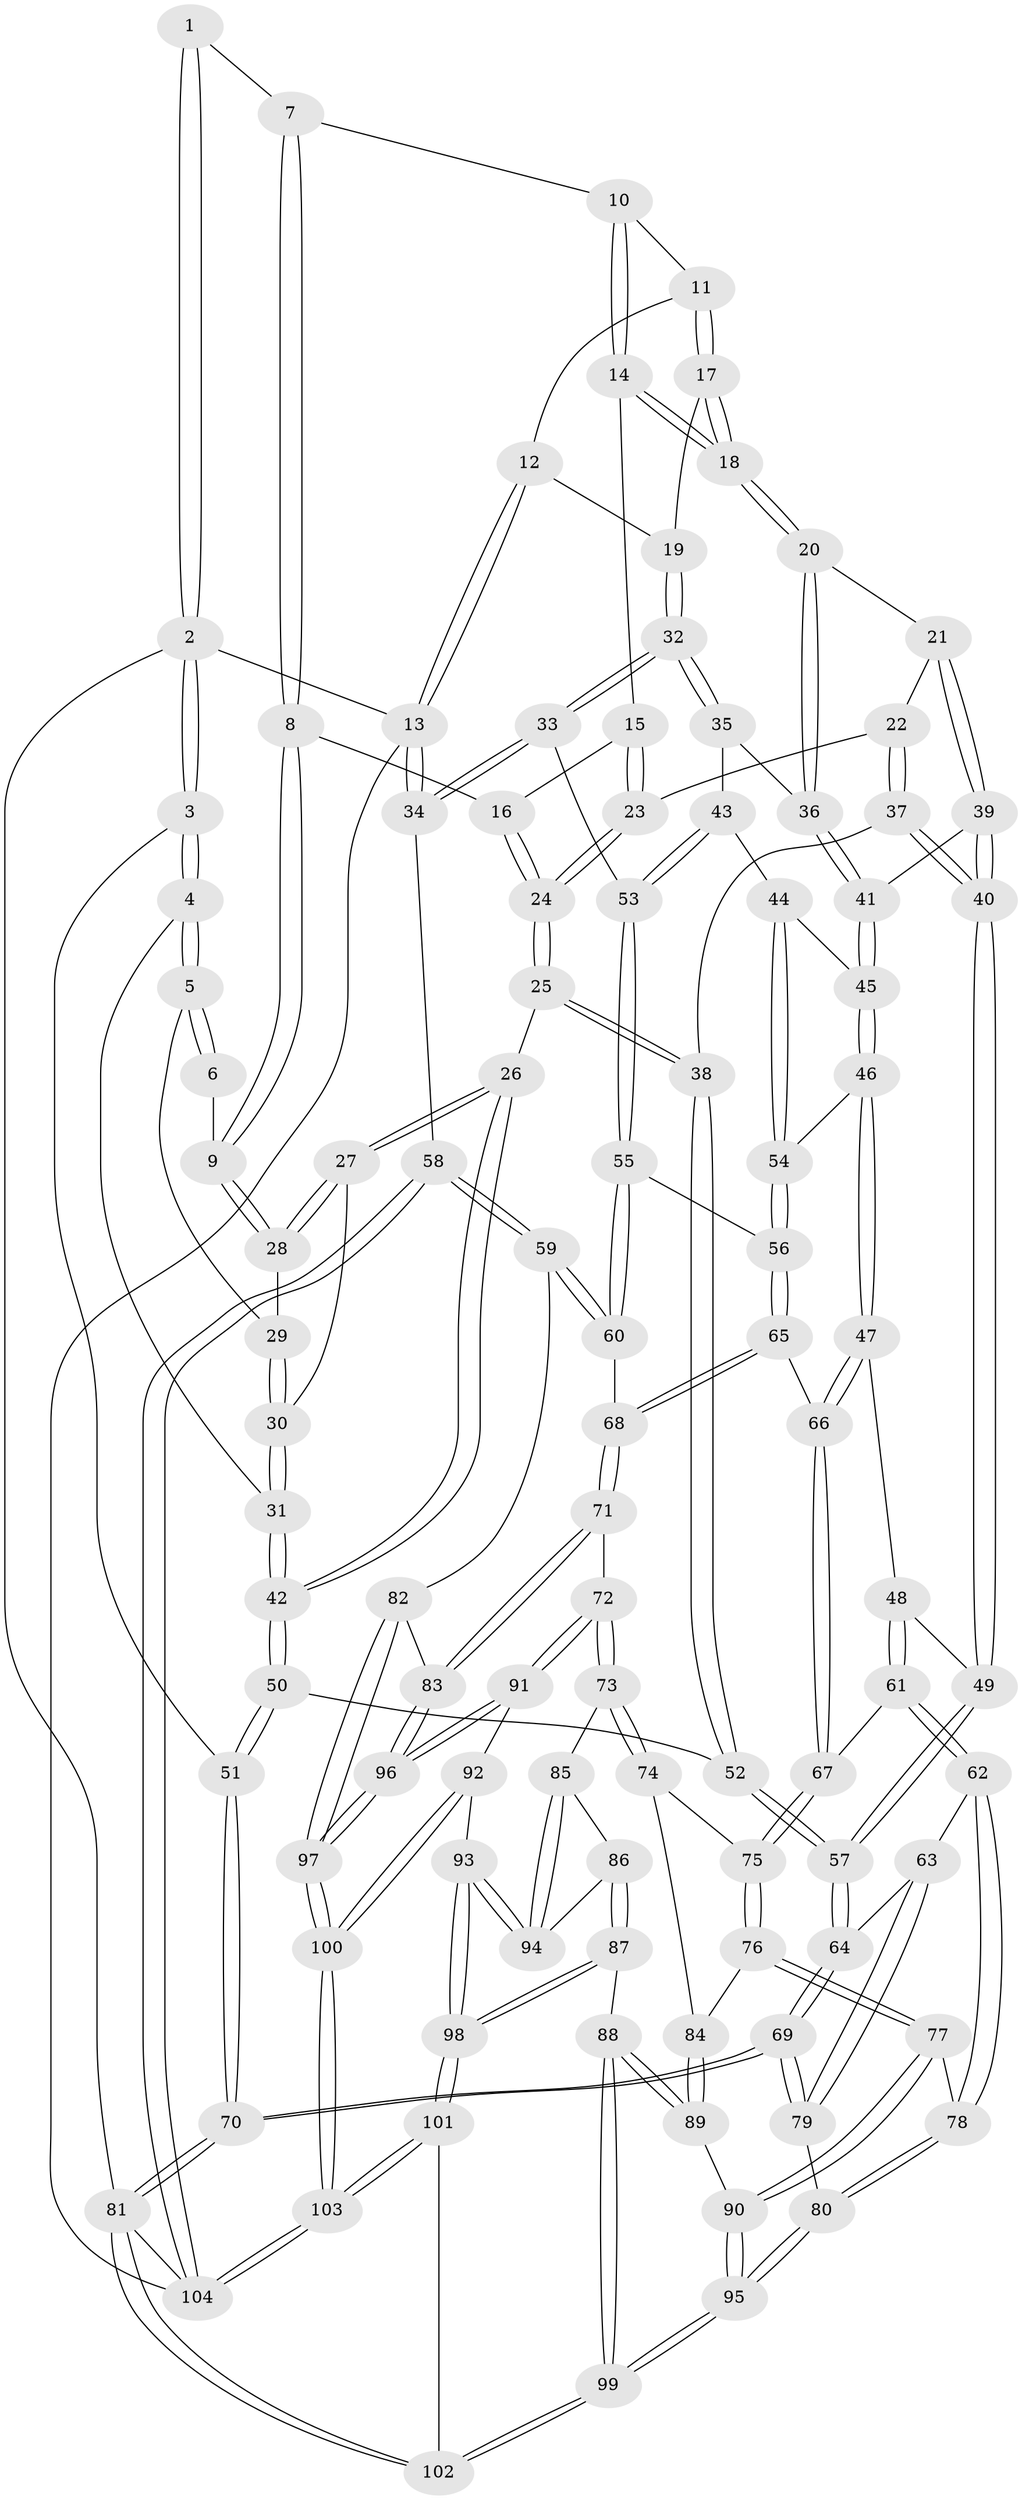 // Generated by graph-tools (version 1.1) at 2025/27/03/15/25 16:27:57]
// undirected, 104 vertices, 257 edges
graph export_dot {
graph [start="1"]
  node [color=gray90,style=filled];
  1 [pos="+0.3278254512098876+0"];
  2 [pos="+0+0"];
  3 [pos="+0+0"];
  4 [pos="+0+0.0150671945183794"];
  5 [pos="+0.09252063452030103+0.08343555708800865"];
  6 [pos="+0.21796375523568184+0.026361097380300524"];
  7 [pos="+0.3479786800477851+0"];
  8 [pos="+0.32278162933013527+0.07949930367910865"];
  9 [pos="+0.25755006100229316+0.11378898111263798"];
  10 [pos="+0.506879976980482+0"];
  11 [pos="+0.7055534818873592+0"];
  12 [pos="+0.792706007560563+0"];
  13 [pos="+1+0"];
  14 [pos="+0.4764780170844012+0.08708141902794368"];
  15 [pos="+0.4642069746550427+0.10883417245674719"];
  16 [pos="+0.36352678763646284+0.11232319604514948"];
  17 [pos="+0.7213612014763504+0.06484861301034282"];
  18 [pos="+0.7077036148992125+0.11164708312889486"];
  19 [pos="+0.9580677138534429+0.11898653918777308"];
  20 [pos="+0.7067114468425447+0.12138724664199892"];
  21 [pos="+0.5205991106662982+0.1961688534434941"];
  22 [pos="+0.502778103634736+0.19041078769001435"];
  23 [pos="+0.4903937069436751+0.17985293688352225"];
  24 [pos="+0.36346332995449543+0.23379577912706997"];
  25 [pos="+0.3333810181444779+0.2913243777455177"];
  26 [pos="+0.30648934840145897+0.28700309688795494"];
  27 [pos="+0.2622409492634907+0.2351641141792902"];
  28 [pos="+0.23894165822198823+0.1295029705163829"];
  29 [pos="+0.19019421135128176+0.1229609216155329"];
  30 [pos="+0.16054598856061153+0.23713557887086179"];
  31 [pos="+0.12617940024889826+0.2522969552905569"];
  32 [pos="+1+0.21851482518262919"];
  33 [pos="+1+0.2275838237242272"];
  34 [pos="+1+0.2208456194233758"];
  35 [pos="+0.7819604141356749+0.2625295255222846"];
  36 [pos="+0.7342504417591071+0.22379658427495247"];
  37 [pos="+0.4176468733429396+0.3554742958080208"];
  38 [pos="+0.37444241416312535+0.33486637448387313"];
  39 [pos="+0.565417651190381+0.3128531460303682"];
  40 [pos="+0.4564037011308548+0.3879858870407291"];
  41 [pos="+0.624447941822507+0.31387711153026726"];
  42 [pos="+0.1526277010784689+0.3918196712318963"];
  43 [pos="+0.790875051705216+0.3326132951346367"];
  44 [pos="+0.7199737580842142+0.4130238325493898"];
  45 [pos="+0.6399243236854041+0.38032716464692184"];
  46 [pos="+0.5865695073544885+0.5113956501580695"];
  47 [pos="+0.5834031545406233+0.5129324543377914"];
  48 [pos="+0.5052980778758833+0.4917122748402532"];
  49 [pos="+0.47369792591208454+0.4633722982515457"];
  50 [pos="+0.10082259218170318+0.49496248553777417"];
  51 [pos="+0+0.5349951661152801"];
  52 [pos="+0.22058123517539008+0.5470562407623002"];
  53 [pos="+0.8791388737328582+0.45540377097836915"];
  54 [pos="+0.7186833854225027+0.5063091001431982"];
  55 [pos="+0.8632093460009675+0.5442871951148148"];
  56 [pos="+0.7784826930710136+0.5412153071362605"];
  57 [pos="+0.26051572100645504+0.5794321362906464"];
  58 [pos="+1+0.7565960747059715"];
  59 [pos="+1+0.7358390369809226"];
  60 [pos="+0.937907889266038+0.6401748286688789"];
  61 [pos="+0.44514042643516405+0.670754652449734"];
  62 [pos="+0.31067418274107955+0.6741865741011317"];
  63 [pos="+0.3028085457796945+0.6688029319543608"];
  64 [pos="+0.2681730410533471+0.5982053820013353"];
  65 [pos="+0.6649485312108719+0.6887323988877211"];
  66 [pos="+0.6117827237188208+0.663207216622072"];
  67 [pos="+0.506724530857687+0.7135581480630355"];
  68 [pos="+0.7079165733655439+0.7533577415105701"];
  69 [pos="+0+0.9800580616639689"];
  70 [pos="+0+1"];
  71 [pos="+0.707412083143781+0.7626956761793474"];
  72 [pos="+0.6324297218797744+0.8370542136570395"];
  73 [pos="+0.6071285910767832+0.8376198012759922"];
  74 [pos="+0.5382045434933418+0.8064500984348595"];
  75 [pos="+0.5067592212017761+0.7209017565317372"];
  76 [pos="+0.4007013205001171+0.8305136467511675"];
  77 [pos="+0.3853475540441396+0.8365956418178759"];
  78 [pos="+0.35095326154976464+0.821176448394868"];
  79 [pos="+0.055301776893528144+0.9051545645309333"];
  80 [pos="+0.2578453486340142+0.9030948945730068"];
  81 [pos="+0+1"];
  82 [pos="+0.9289373664582917+0.8059829683793204"];
  83 [pos="+0.7818326137560325+0.8453622668631099"];
  84 [pos="+0.5055717477834535+0.8412621917544514"];
  85 [pos="+0.5904884781889252+0.8626581721553336"];
  86 [pos="+0.5553294897139133+0.9031865182628597"];
  87 [pos="+0.5222050510632914+0.9272929660612139"];
  88 [pos="+0.5097646282655407+0.926867054765895"];
  89 [pos="+0.4963352306141265+0.9082120766821034"];
  90 [pos="+0.411528725691769+0.8977396475922186"];
  91 [pos="+0.6542955731885647+0.9030119796492897"];
  92 [pos="+0.6147079854451327+0.9444448099089446"];
  93 [pos="+0.6032530190837111+0.9509910158580468"];
  94 [pos="+0.5897252576403531+0.9258779647368598"];
  95 [pos="+0.3747245385336294+1"];
  96 [pos="+0.7718074318687868+0.9879785990772384"];
  97 [pos="+0.7777332780075161+1"];
  98 [pos="+0.5845511465346748+0.9715355882639245"];
  99 [pos="+0.4120634687309055+1"];
  100 [pos="+0.8136597280649769+1"];
  101 [pos="+0.5933152891609816+1"];
  102 [pos="+0.41892949832899157+1"];
  103 [pos="+0.8635092419249435+1"];
  104 [pos="+1+1"];
  1 -- 2;
  1 -- 2;
  1 -- 7;
  2 -- 3;
  2 -- 3;
  2 -- 13;
  2 -- 81;
  3 -- 4;
  3 -- 4;
  3 -- 51;
  4 -- 5;
  4 -- 5;
  4 -- 31;
  5 -- 6;
  5 -- 6;
  5 -- 29;
  6 -- 9;
  7 -- 8;
  7 -- 8;
  7 -- 10;
  8 -- 9;
  8 -- 9;
  8 -- 16;
  9 -- 28;
  9 -- 28;
  10 -- 11;
  10 -- 14;
  10 -- 14;
  11 -- 12;
  11 -- 17;
  11 -- 17;
  12 -- 13;
  12 -- 13;
  12 -- 19;
  13 -- 34;
  13 -- 34;
  13 -- 104;
  14 -- 15;
  14 -- 18;
  14 -- 18;
  15 -- 16;
  15 -- 23;
  15 -- 23;
  16 -- 24;
  16 -- 24;
  17 -- 18;
  17 -- 18;
  17 -- 19;
  18 -- 20;
  18 -- 20;
  19 -- 32;
  19 -- 32;
  20 -- 21;
  20 -- 36;
  20 -- 36;
  21 -- 22;
  21 -- 39;
  21 -- 39;
  22 -- 23;
  22 -- 37;
  22 -- 37;
  23 -- 24;
  23 -- 24;
  24 -- 25;
  24 -- 25;
  25 -- 26;
  25 -- 38;
  25 -- 38;
  26 -- 27;
  26 -- 27;
  26 -- 42;
  26 -- 42;
  27 -- 28;
  27 -- 28;
  27 -- 30;
  28 -- 29;
  29 -- 30;
  29 -- 30;
  30 -- 31;
  30 -- 31;
  31 -- 42;
  31 -- 42;
  32 -- 33;
  32 -- 33;
  32 -- 35;
  32 -- 35;
  33 -- 34;
  33 -- 34;
  33 -- 53;
  34 -- 58;
  35 -- 36;
  35 -- 43;
  36 -- 41;
  36 -- 41;
  37 -- 38;
  37 -- 40;
  37 -- 40;
  38 -- 52;
  38 -- 52;
  39 -- 40;
  39 -- 40;
  39 -- 41;
  40 -- 49;
  40 -- 49;
  41 -- 45;
  41 -- 45;
  42 -- 50;
  42 -- 50;
  43 -- 44;
  43 -- 53;
  43 -- 53;
  44 -- 45;
  44 -- 54;
  44 -- 54;
  45 -- 46;
  45 -- 46;
  46 -- 47;
  46 -- 47;
  46 -- 54;
  47 -- 48;
  47 -- 66;
  47 -- 66;
  48 -- 49;
  48 -- 61;
  48 -- 61;
  49 -- 57;
  49 -- 57;
  50 -- 51;
  50 -- 51;
  50 -- 52;
  51 -- 70;
  51 -- 70;
  52 -- 57;
  52 -- 57;
  53 -- 55;
  53 -- 55;
  54 -- 56;
  54 -- 56;
  55 -- 56;
  55 -- 60;
  55 -- 60;
  56 -- 65;
  56 -- 65;
  57 -- 64;
  57 -- 64;
  58 -- 59;
  58 -- 59;
  58 -- 104;
  58 -- 104;
  59 -- 60;
  59 -- 60;
  59 -- 82;
  60 -- 68;
  61 -- 62;
  61 -- 62;
  61 -- 67;
  62 -- 63;
  62 -- 78;
  62 -- 78;
  63 -- 64;
  63 -- 79;
  63 -- 79;
  64 -- 69;
  64 -- 69;
  65 -- 66;
  65 -- 68;
  65 -- 68;
  66 -- 67;
  66 -- 67;
  67 -- 75;
  67 -- 75;
  68 -- 71;
  68 -- 71;
  69 -- 70;
  69 -- 70;
  69 -- 79;
  69 -- 79;
  70 -- 81;
  70 -- 81;
  71 -- 72;
  71 -- 83;
  71 -- 83;
  72 -- 73;
  72 -- 73;
  72 -- 91;
  72 -- 91;
  73 -- 74;
  73 -- 74;
  73 -- 85;
  74 -- 75;
  74 -- 84;
  75 -- 76;
  75 -- 76;
  76 -- 77;
  76 -- 77;
  76 -- 84;
  77 -- 78;
  77 -- 90;
  77 -- 90;
  78 -- 80;
  78 -- 80;
  79 -- 80;
  80 -- 95;
  80 -- 95;
  81 -- 102;
  81 -- 102;
  81 -- 104;
  82 -- 83;
  82 -- 97;
  82 -- 97;
  83 -- 96;
  83 -- 96;
  84 -- 89;
  84 -- 89;
  85 -- 86;
  85 -- 94;
  85 -- 94;
  86 -- 87;
  86 -- 87;
  86 -- 94;
  87 -- 88;
  87 -- 98;
  87 -- 98;
  88 -- 89;
  88 -- 89;
  88 -- 99;
  88 -- 99;
  89 -- 90;
  90 -- 95;
  90 -- 95;
  91 -- 92;
  91 -- 96;
  91 -- 96;
  92 -- 93;
  92 -- 100;
  92 -- 100;
  93 -- 94;
  93 -- 94;
  93 -- 98;
  93 -- 98;
  95 -- 99;
  95 -- 99;
  96 -- 97;
  96 -- 97;
  97 -- 100;
  97 -- 100;
  98 -- 101;
  98 -- 101;
  99 -- 102;
  99 -- 102;
  100 -- 103;
  100 -- 103;
  101 -- 102;
  101 -- 103;
  101 -- 103;
  103 -- 104;
  103 -- 104;
}
